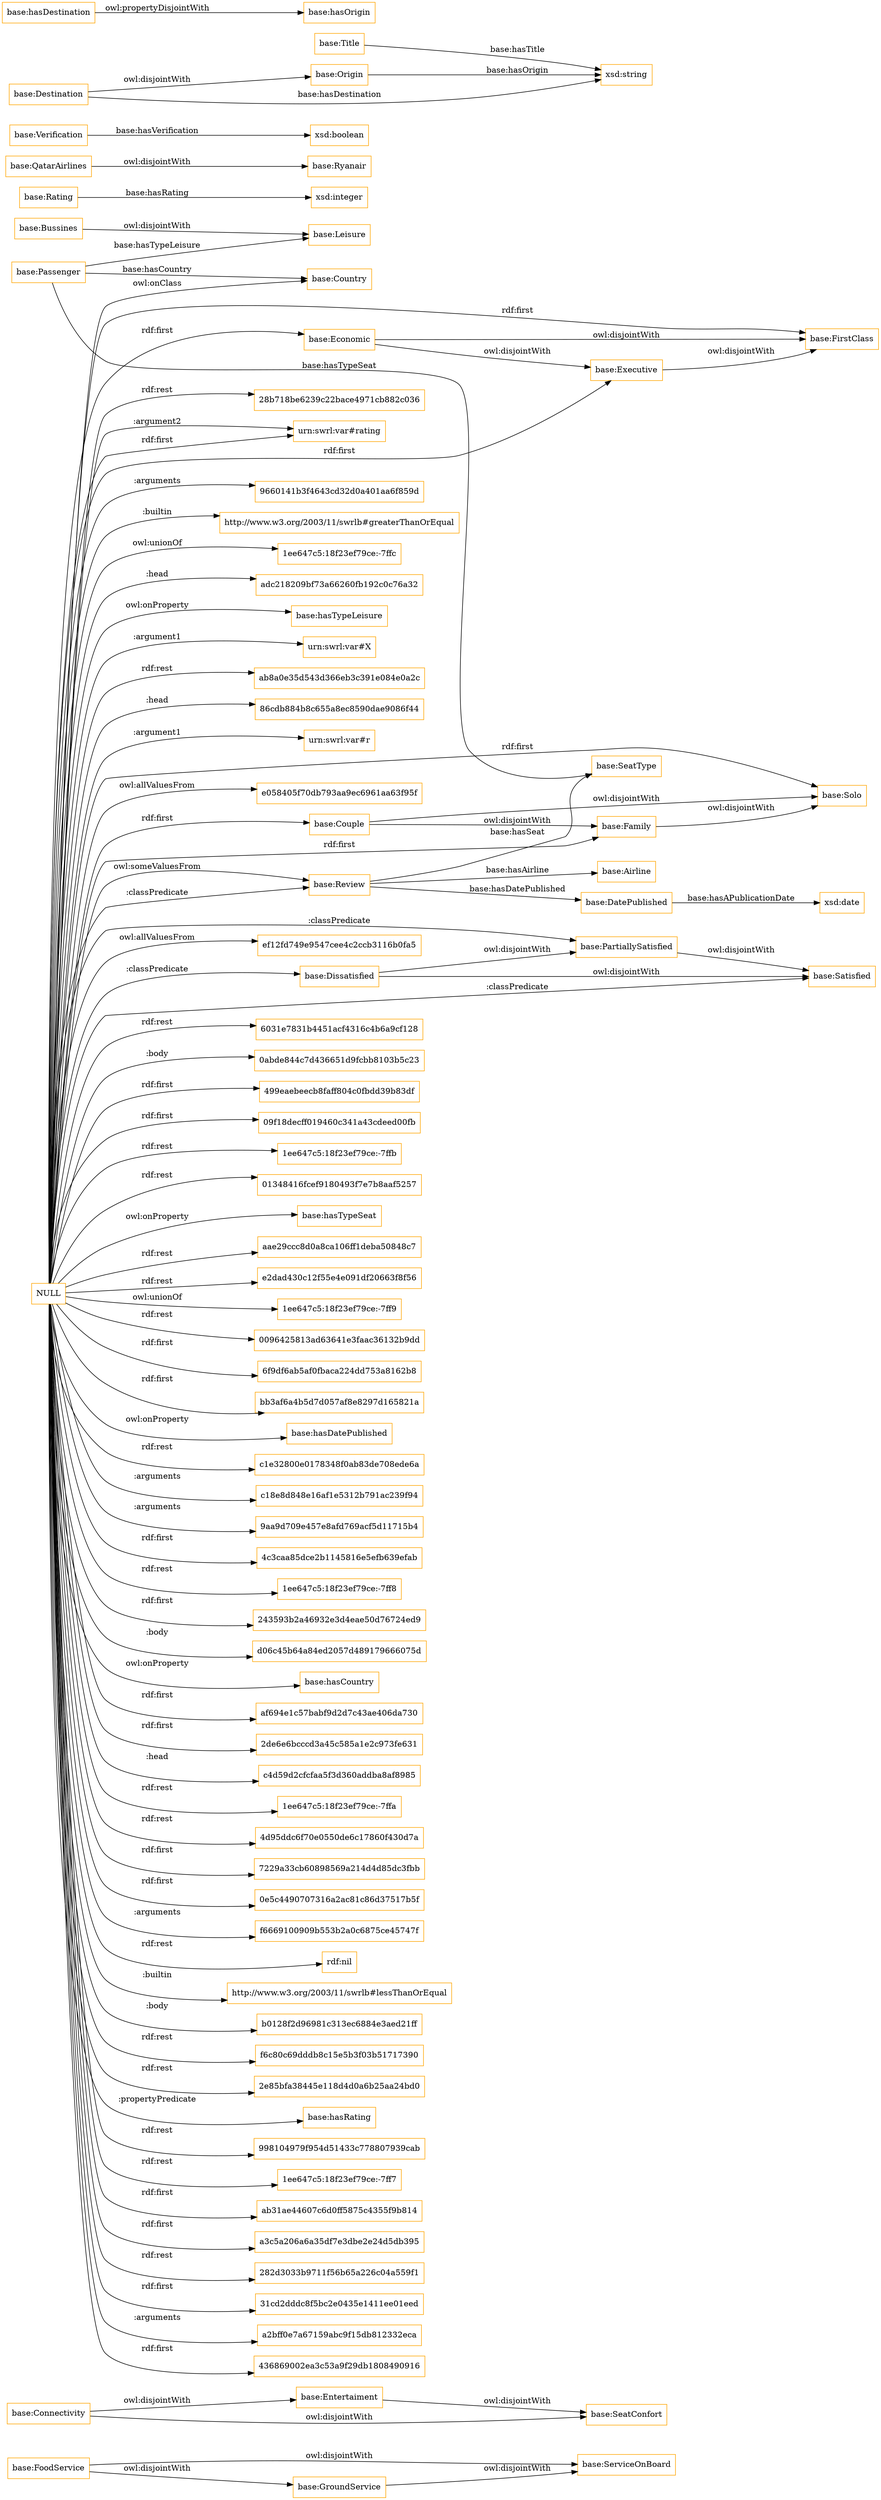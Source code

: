 digraph ar2dtool_diagram { 
rankdir=LR;
size="1501"
node [shape = rectangle, color="orange"]; "base:FoodService" "base:Entertaiment" "base:Bussines" "base:Country" "base:Executive" "base:SeatConfort" "base:Satisfied" "base:ServiceOnBoard" "base:Connectivity" "base:SeatType" "base:FirstClass" "base:Economic" "e058405f70db793aa9ec6961aa63f95f" "base:Rating" "base:DatePublished" "base:QatarAirlines" "base:Couple" "base:Verification" "base:Family" "base:GroundService" "base:Ryanair" "base:Leisure" "base:Passenger" "base:Title" "base:Review" "base:Solo" "ef12fd749e9547cee4c2ccb3116b0fa5" "base:Origin" "base:Dissatisfied" "base:PartiallySatisfied" "base:Airline" "base:Destination" ; /*classes style*/
	"NULL" -> "6031e7831b4451acf4316c4b6a9cf128" [ label = "rdf:rest" ];
	"NULL" -> "base:Solo" [ label = "rdf:first" ];
	"NULL" -> "0abde844c7d436651d9fcbb8103b5c23" [ label = ":body" ];
	"NULL" -> "499eaebeecb8faff804c0fbdd39b83df" [ label = "rdf:first" ];
	"NULL" -> "09f18decff019460c341a43cdeed00fb" [ label = "rdf:first" ];
	"NULL" -> "1ee647c5:18f23ef79ce:-7ffb" [ label = "rdf:rest" ];
	"NULL" -> "01348416fcef9180493f7e7b8aaf5257" [ label = "rdf:rest" ];
	"NULL" -> "base:hasTypeSeat" [ label = "owl:onProperty" ];
	"NULL" -> "aae29ccc8d0a8ca106ff1deba50848c7" [ label = "rdf:rest" ];
	"NULL" -> "e2dad430c12f55e4e091df20663f8f56" [ label = "rdf:rest" ];
	"NULL" -> "1ee647c5:18f23ef79ce:-7ff9" [ label = "owl:unionOf" ];
	"NULL" -> "0096425813ad63641e3faac36132b9dd" [ label = "rdf:rest" ];
	"NULL" -> "base:Couple" [ label = "rdf:first" ];
	"NULL" -> "base:Economic" [ label = "rdf:first" ];
	"NULL" -> "6f9df6ab5af0fbaca224dd753a8162b8" [ label = "rdf:first" ];
	"NULL" -> "bb3af6a4b5d7d057af8e8297d165821a" [ label = "rdf:first" ];
	"NULL" -> "base:Review" [ label = ":classPredicate" ];
	"NULL" -> "base:hasDatePublished" [ label = "owl:onProperty" ];
	"NULL" -> "c1e32800e0178348f0ab83de708ede6a" [ label = "rdf:rest" ];
	"NULL" -> "c18e8d848e16af1e5312b791ac239f94" [ label = ":arguments" ];
	"NULL" -> "9aa9d709e457e8afd769acf5d11715b4" [ label = ":arguments" ];
	"NULL" -> "4c3caa85dce2b1145816e5efb639efab" [ label = "rdf:first" ];
	"NULL" -> "1ee647c5:18f23ef79ce:-7ff8" [ label = "rdf:rest" ];
	"NULL" -> "243593b2a46932e3d4eae50d76724ed9" [ label = "rdf:first" ];
	"NULL" -> "base:Family" [ label = "rdf:first" ];
	"NULL" -> "d06c45b64a84ed2057d489179666075d" [ label = ":body" ];
	"NULL" -> "e058405f70db793aa9ec6961aa63f95f" [ label = "owl:allValuesFrom" ];
	"NULL" -> "base:FirstClass" [ label = "rdf:first" ];
	"NULL" -> "base:Country" [ label = "owl:onClass" ];
	"NULL" -> "base:hasCountry" [ label = "owl:onProperty" ];
	"NULL" -> "af694e1c57babf9d2d7c43ae406da730" [ label = "rdf:first" ];
	"NULL" -> "2de6e6bcccd3a45c585a1e2c973fe631" [ label = "rdf:first" ];
	"NULL" -> "base:Executive" [ label = "rdf:first" ];
	"NULL" -> "c4d59d2cfcfaa5f3d360addba8af8985" [ label = ":head" ];
	"NULL" -> "1ee647c5:18f23ef79ce:-7ffa" [ label = "rdf:rest" ];
	"NULL" -> "4d95ddc6f70e0550de6c17860f430d7a" [ label = "rdf:rest" ];
	"NULL" -> "7229a33cb60898569a214d4d85dc3fbb" [ label = "rdf:first" ];
	"NULL" -> "0e5c4490707316a2ac81c86d37517b5f" [ label = "rdf:first" ];
	"NULL" -> "base:Satisfied" [ label = ":classPredicate" ];
	"NULL" -> "f6669100909b553b2a0c6875ce45747f" [ label = ":arguments" ];
	"NULL" -> "rdf:nil" [ label = "rdf:rest" ];
	"NULL" -> "http://www.w3.org/2003/11/swrlb#lessThanOrEqual" [ label = ":builtin" ];
	"NULL" -> "b0128f2d96981c313ec6884e3aed21ff" [ label = ":body" ];
	"NULL" -> "base:PartiallySatisfied" [ label = ":classPredicate" ];
	"NULL" -> "f6c80c69dddb8c15e5b3f03b51717390" [ label = "rdf:rest" ];
	"NULL" -> "2e85bfa38445e118d4d0a6b25aa24bd0" [ label = "rdf:rest" ];
	"NULL" -> "base:Dissatisfied" [ label = ":classPredicate" ];
	"NULL" -> "base:hasRating" [ label = ":propertyPredicate" ];
	"NULL" -> "998104979f954d51433c778807939cab" [ label = "rdf:rest" ];
	"NULL" -> "1ee647c5:18f23ef79ce:-7ff7" [ label = "rdf:rest" ];
	"NULL" -> "ab31ae44607c6d0ff5875c4355f9b814" [ label = "rdf:first" ];
	"NULL" -> "base:Review" [ label = "owl:someValuesFrom" ];
	"NULL" -> "a3c5a206a6a35df7e3dbe2e24d5db395" [ label = "rdf:first" ];
	"NULL" -> "282d3033b9711f56b65a226c04a559f1" [ label = "rdf:rest" ];
	"NULL" -> "31cd2dddc8f5bc2e0435e1411ee01eed" [ label = "rdf:first" ];
	"NULL" -> "a2bff0e7a67159abc9f15db812332eca" [ label = ":arguments" ];
	"NULL" -> "436869002ea3c53a9f29db1808490916" [ label = "rdf:first" ];
	"NULL" -> "28b718be6239c22bace4971cb882c036" [ label = "rdf:rest" ];
	"NULL" -> "urn:swrl:var#rating" [ label = "rdf:first" ];
	"NULL" -> "9660141b3f4643cd32d0a401aa6f859d" [ label = ":arguments" ];
	"NULL" -> "http://www.w3.org/2003/11/swrlb#greaterThanOrEqual" [ label = ":builtin" ];
	"NULL" -> "1ee647c5:18f23ef79ce:-7ffc" [ label = "owl:unionOf" ];
	"NULL" -> "urn:swrl:var#rating" [ label = ":argument2" ];
	"NULL" -> "adc218209bf73a66260fb192c0c76a32" [ label = ":head" ];
	"NULL" -> "base:hasTypeLeisure" [ label = "owl:onProperty" ];
	"NULL" -> "urn:swrl:var#X" [ label = ":argument1" ];
	"NULL" -> "ef12fd749e9547cee4c2ccb3116b0fa5" [ label = "owl:allValuesFrom" ];
	"NULL" -> "ab8a0e35d543d366eb3c391e084e0a2c" [ label = "rdf:rest" ];
	"NULL" -> "86cdb884b8c655a8ec8590dae9086f44" [ label = ":head" ];
	"NULL" -> "urn:swrl:var#r" [ label = ":argument1" ];
	"base:Destination" -> "base:Origin" [ label = "owl:disjointWith" ];
	"base:Executive" -> "base:FirstClass" [ label = "owl:disjointWith" ];
	"base:PartiallySatisfied" -> "base:Satisfied" [ label = "owl:disjointWith" ];
	"base:Economic" -> "base:FirstClass" [ label = "owl:disjointWith" ];
	"base:Economic" -> "base:Executive" [ label = "owl:disjointWith" ];
	"base:Bussines" -> "base:Leisure" [ label = "owl:disjointWith" ];
	"base:hasDestination" -> "base:hasOrigin" [ label = "owl:propertyDisjointWith" ];
	"base:Connectivity" -> "base:SeatConfort" [ label = "owl:disjointWith" ];
	"base:Connectivity" -> "base:Entertaiment" [ label = "owl:disjointWith" ];
	"base:QatarAirlines" -> "base:Ryanair" [ label = "owl:disjointWith" ];
	"base:Family" -> "base:Solo" [ label = "owl:disjointWith" ];
	"base:Dissatisfied" -> "base:Satisfied" [ label = "owl:disjointWith" ];
	"base:Dissatisfied" -> "base:PartiallySatisfied" [ label = "owl:disjointWith" ];
	"base:FoodService" -> "base:ServiceOnBoard" [ label = "owl:disjointWith" ];
	"base:FoodService" -> "base:GroundService" [ label = "owl:disjointWith" ];
	"base:Couple" -> "base:Solo" [ label = "owl:disjointWith" ];
	"base:Couple" -> "base:Family" [ label = "owl:disjointWith" ];
	"base:Entertaiment" -> "base:SeatConfort" [ label = "owl:disjointWith" ];
	"base:GroundService" -> "base:ServiceOnBoard" [ label = "owl:disjointWith" ];
	"base:Rating" -> "xsd:integer" [ label = "base:hasRating" ];
	"base:Passenger" -> "base:Leisure" [ label = "base:hasTypeLeisure" ];
	"base:Passenger" -> "base:SeatType" [ label = "base:hasTypeSeat" ];
	"base:Verification" -> "xsd:boolean" [ label = "base:hasVerification" ];
	"base:Review" -> "base:SeatType" [ label = "base:hasSeat" ];
	"base:Review" -> "base:Airline" [ label = "base:hasAirline" ];
	"base:Destination" -> "xsd:string" [ label = "base:hasDestination" ];
	"base:Review" -> "base:DatePublished" [ label = "base:hasDatePublished" ];
	"base:Passenger" -> "base:Country" [ label = "base:hasCountry" ];
	"base:DatePublished" -> "xsd:date" [ label = "base:hasAPublicationDate" ];
	"base:Origin" -> "xsd:string" [ label = "base:hasOrigin" ];
	"base:Title" -> "xsd:string" [ label = "base:hasTitle" ];

}

